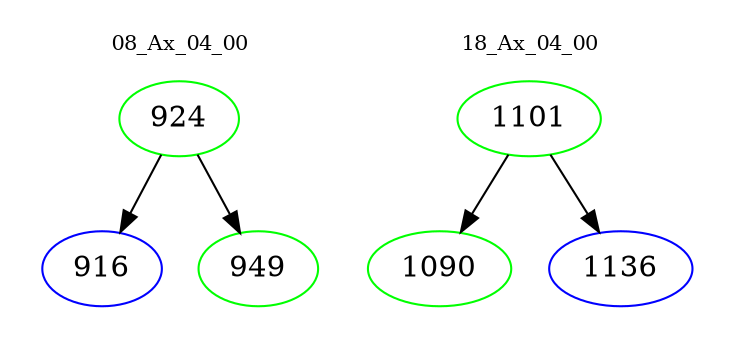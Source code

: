 digraph{
subgraph cluster_0 {
color = white
label = "08_Ax_04_00";
fontsize=10;
T0_924 [label="924", color="green"]
T0_924 -> T0_916 [color="black"]
T0_916 [label="916", color="blue"]
T0_924 -> T0_949 [color="black"]
T0_949 [label="949", color="green"]
}
subgraph cluster_1 {
color = white
label = "18_Ax_04_00";
fontsize=10;
T1_1101 [label="1101", color="green"]
T1_1101 -> T1_1090 [color="black"]
T1_1090 [label="1090", color="green"]
T1_1101 -> T1_1136 [color="black"]
T1_1136 [label="1136", color="blue"]
}
}
